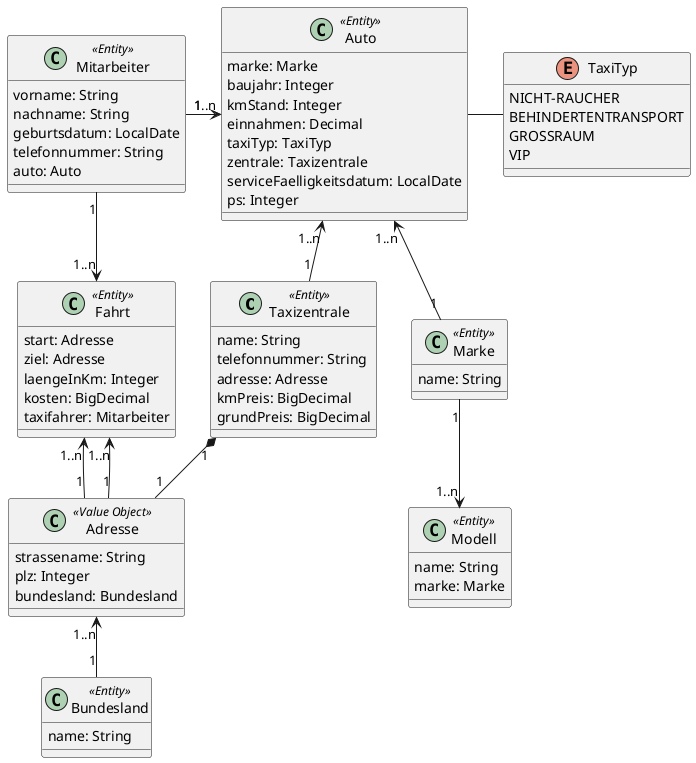 @startuml

class Taxizentrale <<Entity>> {
name: String
telefonnummer: String
adresse: Adresse
kmPreis: BigDecimal
grundPreis: BigDecimal
'gesamtEinnahmen: decimal
}

class Auto <<Entity>> {
marke: Marke
baujahr: Integer
kmStand: Integer
einnahmen: Decimal
taxiTyp: TaxiTyp
zentrale: Taxizentrale
serviceFaelligkeitsdatum: LocalDate
ps: Integer
}

class Mitarbeiter <<Entity>> {
vorname: String
nachname: String
geburtsdatum: LocalDate
telefonnummer: String
auto: Auto

}

class Adresse <<Value Object>> {
strassename: String
plz: Integer
bundesland: Bundesland
}

class Bundesland <<Entity>> {
name: String
}

enum TaxiTyp {
NICHT-RAUCHER
BEHINDERTENTRANSPORT
GROSSRAUM
VIP
}

class Modell <<Entity>>{
name: String
marke: Marke

}

class Marke <<Entity>>{
name: String
}

class Fahrt <<Entity>>{
start: Adresse
ziel: Adresse
laengeInKm: Integer
kosten: BigDecimal
taxifahrer: Mitarbeiter
}





Auto -right- TaxiTyp
Taxizentrale "1" -up-> "1..n" Auto
Auto "1..n" <-left- "1" Mitarbeiter
Taxizentrale "1"  *-- "1" Adresse
Adresse "1..n" <-- "1" Bundesland
Mitarbeiter "1"--> "1..n" Fahrt
Auto "1..n" <-- "1" Marke
Marke "1" --> "1..n" Modell
Fahrt "1..n" <-- "1" Adresse
Fahrt "1..n" <-- "1" Adresse




@enduml